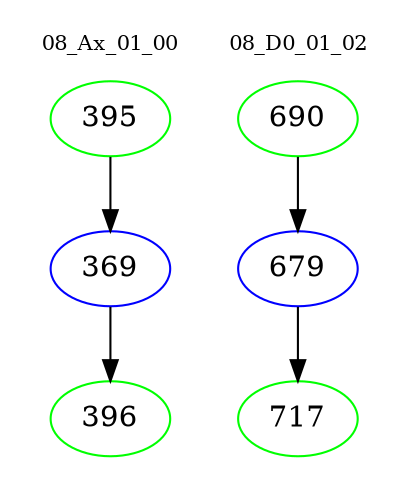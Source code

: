 digraph{
subgraph cluster_0 {
color = white
label = "08_Ax_01_00";
fontsize=10;
T0_395 [label="395", color="green"]
T0_395 -> T0_369 [color="black"]
T0_369 [label="369", color="blue"]
T0_369 -> T0_396 [color="black"]
T0_396 [label="396", color="green"]
}
subgraph cluster_1 {
color = white
label = "08_D0_01_02";
fontsize=10;
T1_690 [label="690", color="green"]
T1_690 -> T1_679 [color="black"]
T1_679 [label="679", color="blue"]
T1_679 -> T1_717 [color="black"]
T1_717 [label="717", color="green"]
}
}
